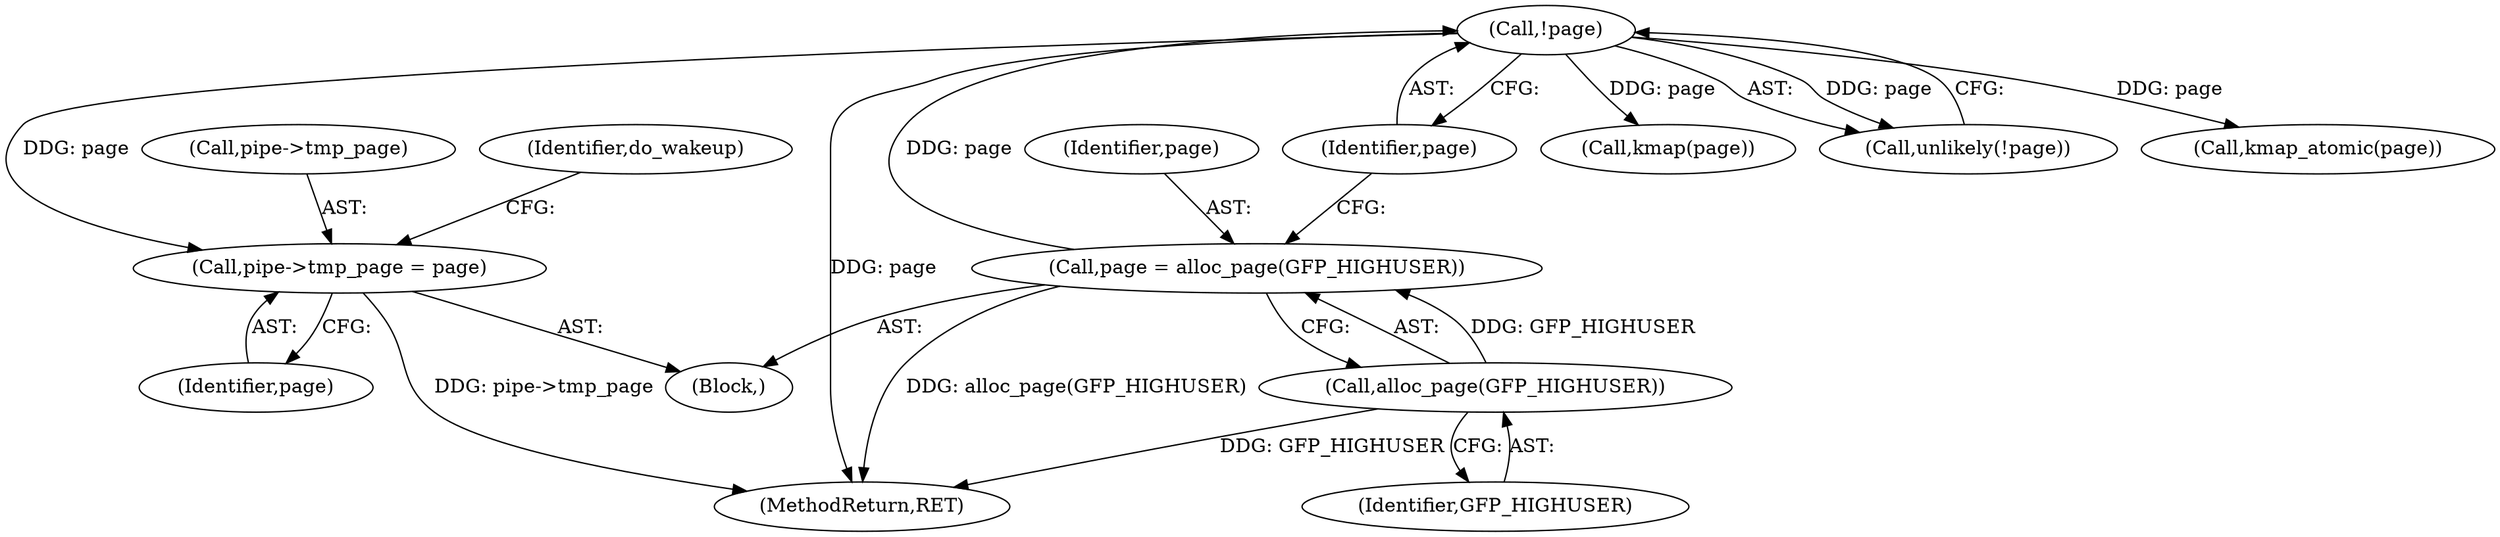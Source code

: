 digraph "0_linux_f0d1bec9d58d4c038d0ac958c9af82be6eb18045_1@pointer" {
"1000403" [label="(Call,pipe->tmp_page = page)"];
"1000397" [label="(Call,!page)"];
"1000391" [label="(Call,page = alloc_page(GFP_HIGHUSER))"];
"1000393" [label="(Call,alloc_page(GFP_HIGHUSER))"];
"1000404" [label="(Call,pipe->tmp_page)"];
"1000409" [label="(Identifier,do_wakeup)"];
"1000434" [label="(Call,kmap(page))"];
"1000396" [label="(Call,unlikely(!page))"];
"1000393" [label="(Call,alloc_page(GFP_HIGHUSER))"];
"1000644" [label="(MethodReturn,RET)"];
"1000394" [label="(Identifier,GFP_HIGHUSER)"];
"1000429" [label="(Call,kmap_atomic(page))"];
"1000391" [label="(Call,page = alloc_page(GFP_HIGHUSER))"];
"1000397" [label="(Call,!page)"];
"1000403" [label="(Call,pipe->tmp_page = page)"];
"1000407" [label="(Identifier,page)"];
"1000390" [label="(Block,)"];
"1000392" [label="(Identifier,page)"];
"1000398" [label="(Identifier,page)"];
"1000403" -> "1000390"  [label="AST: "];
"1000403" -> "1000407"  [label="CFG: "];
"1000404" -> "1000403"  [label="AST: "];
"1000407" -> "1000403"  [label="AST: "];
"1000409" -> "1000403"  [label="CFG: "];
"1000403" -> "1000644"  [label="DDG: pipe->tmp_page"];
"1000397" -> "1000403"  [label="DDG: page"];
"1000397" -> "1000396"  [label="AST: "];
"1000397" -> "1000398"  [label="CFG: "];
"1000398" -> "1000397"  [label="AST: "];
"1000396" -> "1000397"  [label="CFG: "];
"1000397" -> "1000644"  [label="DDG: page"];
"1000397" -> "1000396"  [label="DDG: page"];
"1000391" -> "1000397"  [label="DDG: page"];
"1000397" -> "1000429"  [label="DDG: page"];
"1000397" -> "1000434"  [label="DDG: page"];
"1000391" -> "1000390"  [label="AST: "];
"1000391" -> "1000393"  [label="CFG: "];
"1000392" -> "1000391"  [label="AST: "];
"1000393" -> "1000391"  [label="AST: "];
"1000398" -> "1000391"  [label="CFG: "];
"1000391" -> "1000644"  [label="DDG: alloc_page(GFP_HIGHUSER)"];
"1000393" -> "1000391"  [label="DDG: GFP_HIGHUSER"];
"1000393" -> "1000394"  [label="CFG: "];
"1000394" -> "1000393"  [label="AST: "];
"1000393" -> "1000644"  [label="DDG: GFP_HIGHUSER"];
}
